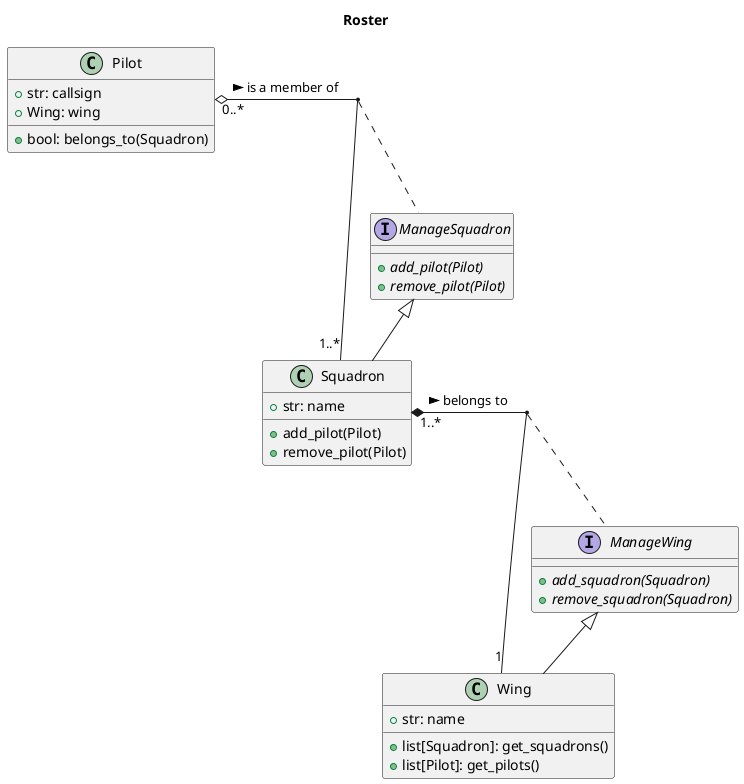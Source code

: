 @startuml

title Roster

class Pilot {
  + str: callsign
  + Wing: wing
  + bool: belongs_to(Squadron)
}
class Squadron {
  + str: name
  + add_pilot(Pilot)
  + remove_pilot(Pilot)
  
}
class Wing {
  +str: name
  +list[Squadron]: get_squadrons()
  +list[Pilot]: get_pilots()
}

interface ManageSquadron {
  + {abstract} add_pilot(Pilot)
  + {abstract} remove_pilot(Pilot)
}

interface ManageWing {
  + {abstract} add_squadron(Squadron)
  + {abstract} remove_squadron(Squadron)
}

Squadron "1..*" *-right- "1" Wing: belongs to >
Pilot "0..*" o-right- "1..*" Squadron: is a member of >
ManageWing <|-- Wing
ManageSquadron <|--Squadron

(Pilot, Squadron) .. ManageSquadron
(Wing, Squadron) .. ManageWing

@enduml
